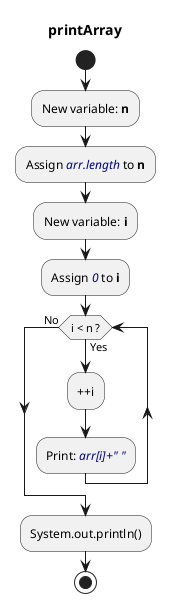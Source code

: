 @startuml
title printArray
start
:New variable: <b>n</b>;
:Assign <color:darkblue><i>arr.length</i></color> to <b>n</b>;
:New variable: <b>i</b>;
:Assign <color:darkblue><i>0</i></color> to <b>i</b>;
while (i < n ?) is (Yes)
:++i;
:Print: <color:darkblue><i>arr[i]+" "</i></color>;
endwhile (No)
:System.out.println();
stop
@enduml
